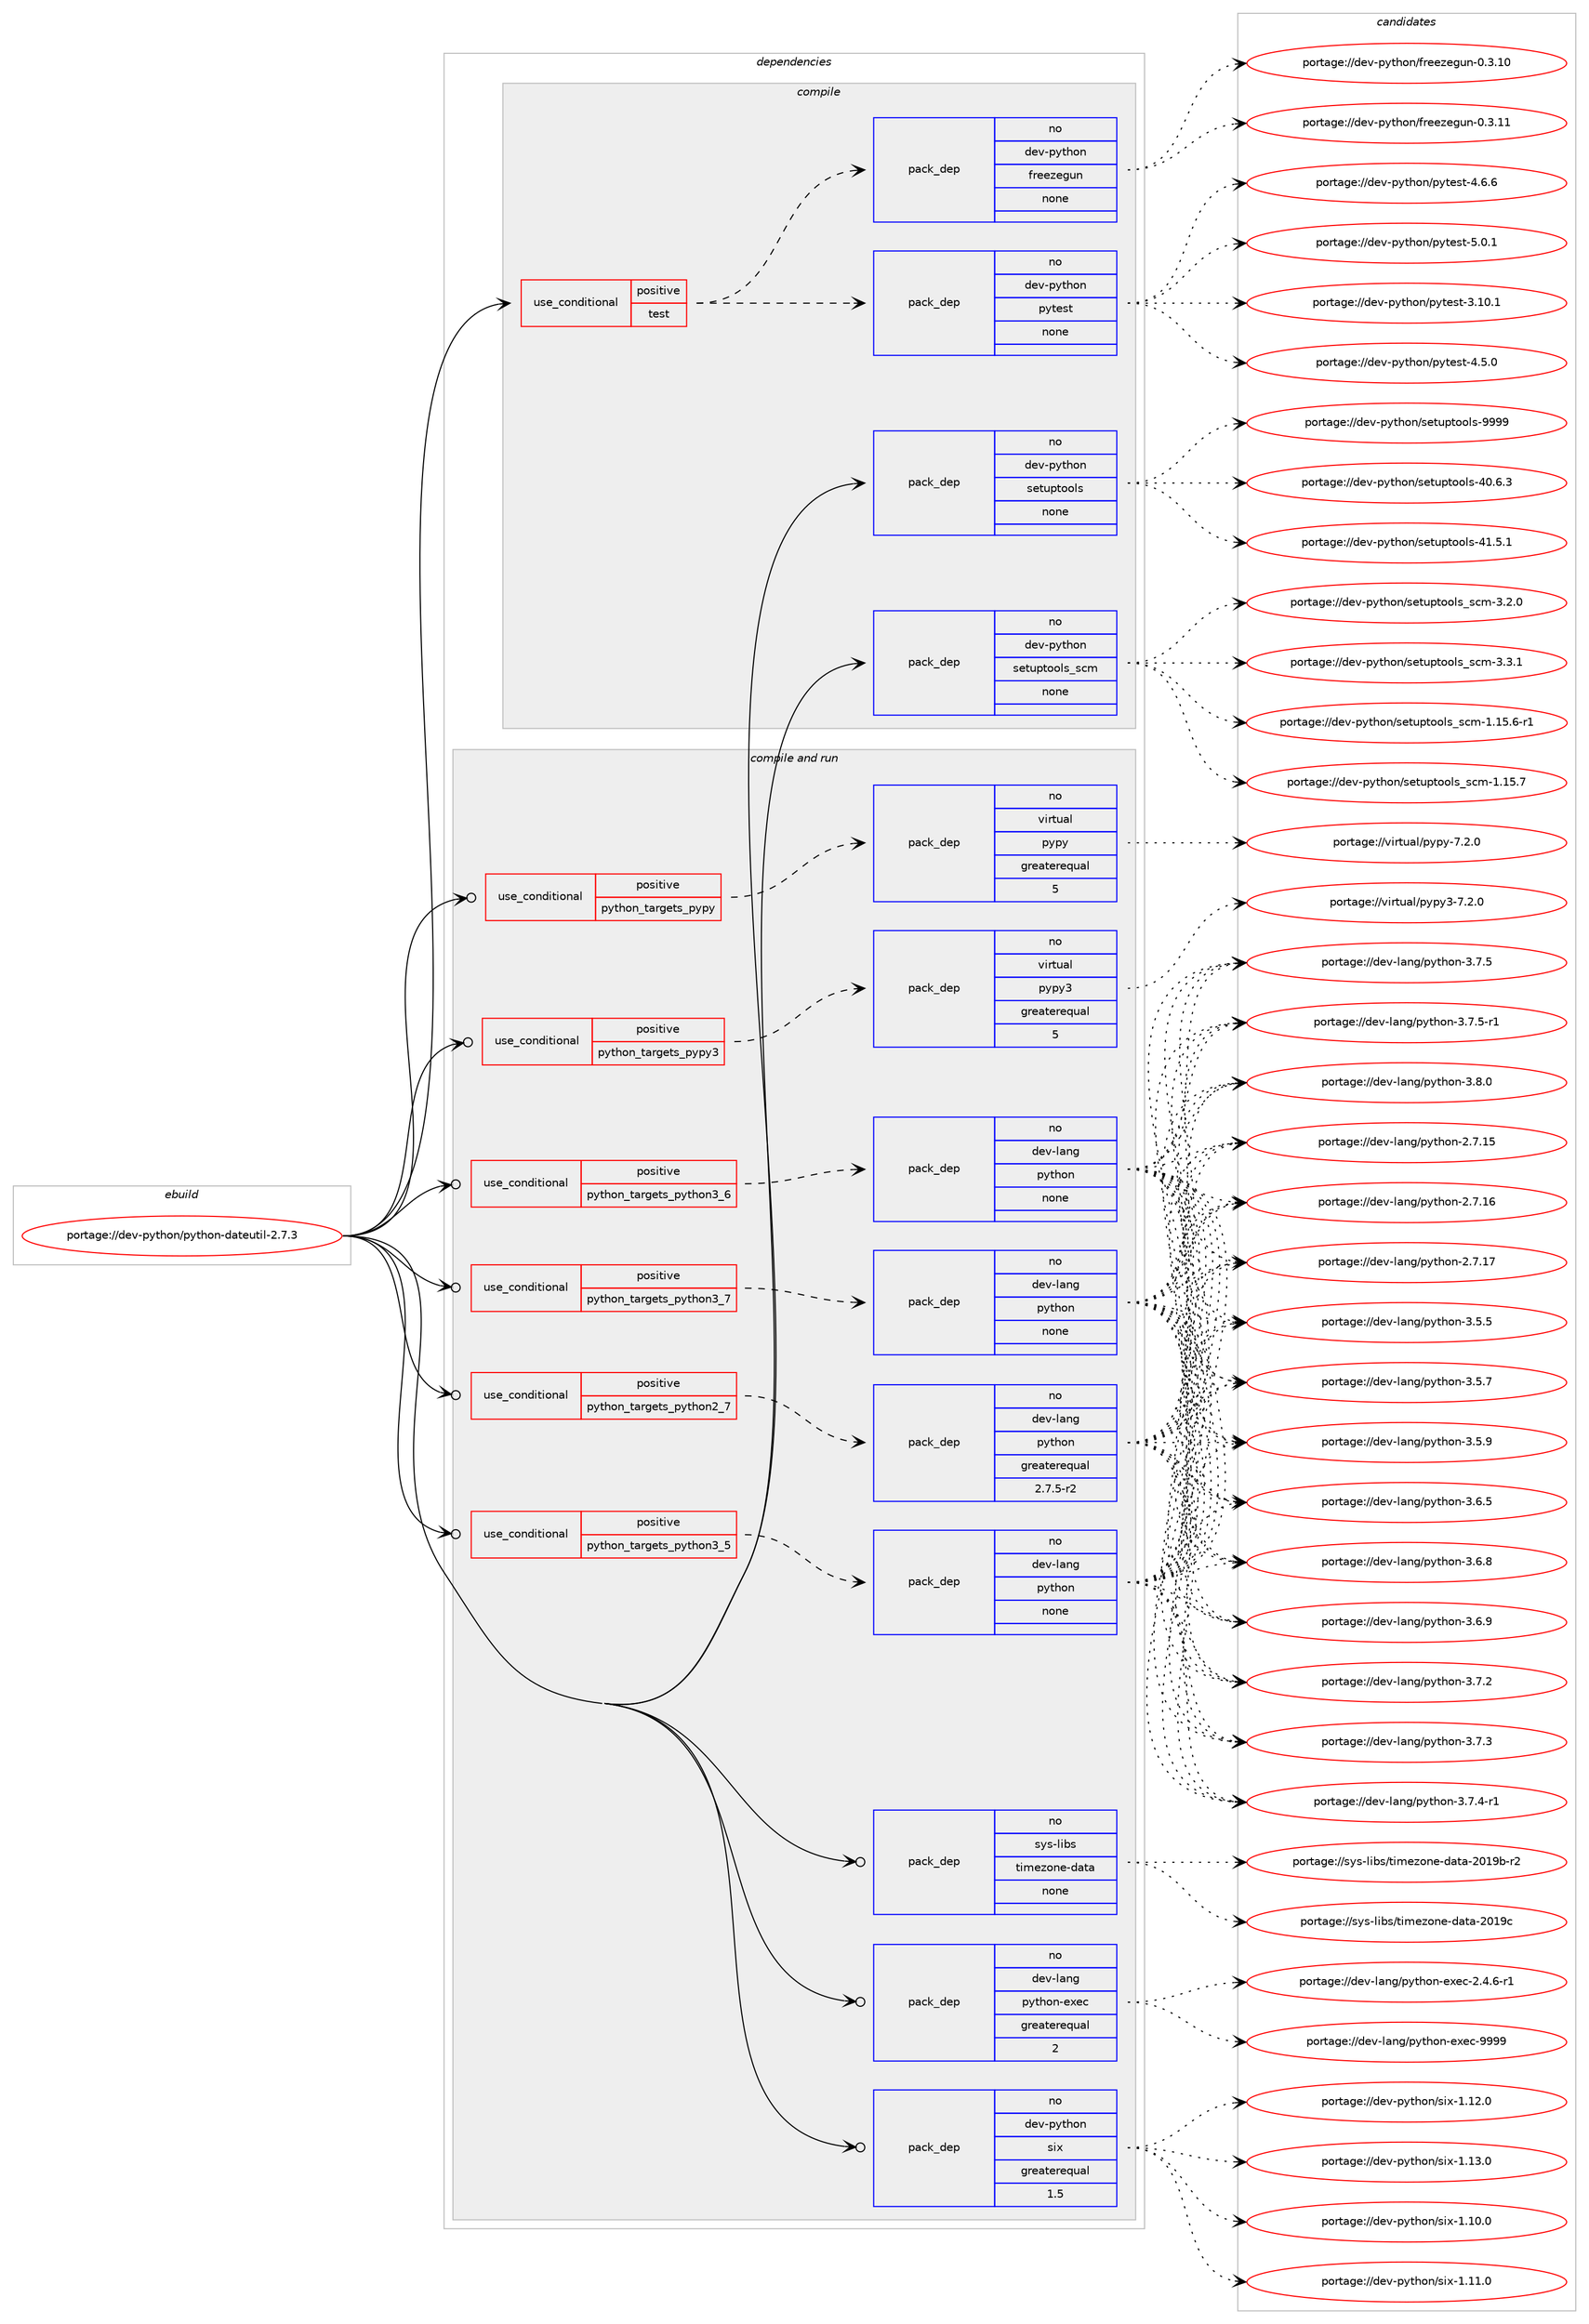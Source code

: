 digraph prolog {

# *************
# Graph options
# *************

newrank=true;
concentrate=true;
compound=true;
graph [rankdir=LR,fontname=Helvetica,fontsize=10,ranksep=1.5];#, ranksep=2.5, nodesep=0.2];
edge  [arrowhead=vee];
node  [fontname=Helvetica,fontsize=10];

# **********
# The ebuild
# **********

subgraph cluster_leftcol {
color=gray;
rank=same;
label=<<i>ebuild</i>>;
id [label="portage://dev-python/python-dateutil-2.7.3", color=red, width=4, href="../dev-python/python-dateutil-2.7.3.svg"];
}

# ****************
# The dependencies
# ****************

subgraph cluster_midcol {
color=gray;
label=<<i>dependencies</i>>;
subgraph cluster_compile {
fillcolor="#eeeeee";
style=filled;
label=<<i>compile</i>>;
subgraph cond36705 {
dependency165609 [label=<<TABLE BORDER="0" CELLBORDER="1" CELLSPACING="0" CELLPADDING="4"><TR><TD ROWSPAN="3" CELLPADDING="10">use_conditional</TD></TR><TR><TD>positive</TD></TR><TR><TD>test</TD></TR></TABLE>>, shape=none, color=red];
subgraph pack125512 {
dependency165610 [label=<<TABLE BORDER="0" CELLBORDER="1" CELLSPACING="0" CELLPADDING="4" WIDTH="220"><TR><TD ROWSPAN="6" CELLPADDING="30">pack_dep</TD></TR><TR><TD WIDTH="110">no</TD></TR><TR><TD>dev-python</TD></TR><TR><TD>pytest</TD></TR><TR><TD>none</TD></TR><TR><TD></TD></TR></TABLE>>, shape=none, color=blue];
}
dependency165609:e -> dependency165610:w [weight=20,style="dashed",arrowhead="vee"];
subgraph pack125513 {
dependency165611 [label=<<TABLE BORDER="0" CELLBORDER="1" CELLSPACING="0" CELLPADDING="4" WIDTH="220"><TR><TD ROWSPAN="6" CELLPADDING="30">pack_dep</TD></TR><TR><TD WIDTH="110">no</TD></TR><TR><TD>dev-python</TD></TR><TR><TD>freezegun</TD></TR><TR><TD>none</TD></TR><TR><TD></TD></TR></TABLE>>, shape=none, color=blue];
}
dependency165609:e -> dependency165611:w [weight=20,style="dashed",arrowhead="vee"];
}
id:e -> dependency165609:w [weight=20,style="solid",arrowhead="vee"];
subgraph pack125514 {
dependency165612 [label=<<TABLE BORDER="0" CELLBORDER="1" CELLSPACING="0" CELLPADDING="4" WIDTH="220"><TR><TD ROWSPAN="6" CELLPADDING="30">pack_dep</TD></TR><TR><TD WIDTH="110">no</TD></TR><TR><TD>dev-python</TD></TR><TR><TD>setuptools</TD></TR><TR><TD>none</TD></TR><TR><TD></TD></TR></TABLE>>, shape=none, color=blue];
}
id:e -> dependency165612:w [weight=20,style="solid",arrowhead="vee"];
subgraph pack125515 {
dependency165613 [label=<<TABLE BORDER="0" CELLBORDER="1" CELLSPACING="0" CELLPADDING="4" WIDTH="220"><TR><TD ROWSPAN="6" CELLPADDING="30">pack_dep</TD></TR><TR><TD WIDTH="110">no</TD></TR><TR><TD>dev-python</TD></TR><TR><TD>setuptools_scm</TD></TR><TR><TD>none</TD></TR><TR><TD></TD></TR></TABLE>>, shape=none, color=blue];
}
id:e -> dependency165613:w [weight=20,style="solid",arrowhead="vee"];
}
subgraph cluster_compileandrun {
fillcolor="#eeeeee";
style=filled;
label=<<i>compile and run</i>>;
subgraph cond36706 {
dependency165614 [label=<<TABLE BORDER="0" CELLBORDER="1" CELLSPACING="0" CELLPADDING="4"><TR><TD ROWSPAN="3" CELLPADDING="10">use_conditional</TD></TR><TR><TD>positive</TD></TR><TR><TD>python_targets_pypy</TD></TR></TABLE>>, shape=none, color=red];
subgraph pack125516 {
dependency165615 [label=<<TABLE BORDER="0" CELLBORDER="1" CELLSPACING="0" CELLPADDING="4" WIDTH="220"><TR><TD ROWSPAN="6" CELLPADDING="30">pack_dep</TD></TR><TR><TD WIDTH="110">no</TD></TR><TR><TD>virtual</TD></TR><TR><TD>pypy</TD></TR><TR><TD>greaterequal</TD></TR><TR><TD>5</TD></TR></TABLE>>, shape=none, color=blue];
}
dependency165614:e -> dependency165615:w [weight=20,style="dashed",arrowhead="vee"];
}
id:e -> dependency165614:w [weight=20,style="solid",arrowhead="odotvee"];
subgraph cond36707 {
dependency165616 [label=<<TABLE BORDER="0" CELLBORDER="1" CELLSPACING="0" CELLPADDING="4"><TR><TD ROWSPAN="3" CELLPADDING="10">use_conditional</TD></TR><TR><TD>positive</TD></TR><TR><TD>python_targets_pypy3</TD></TR></TABLE>>, shape=none, color=red];
subgraph pack125517 {
dependency165617 [label=<<TABLE BORDER="0" CELLBORDER="1" CELLSPACING="0" CELLPADDING="4" WIDTH="220"><TR><TD ROWSPAN="6" CELLPADDING="30">pack_dep</TD></TR><TR><TD WIDTH="110">no</TD></TR><TR><TD>virtual</TD></TR><TR><TD>pypy3</TD></TR><TR><TD>greaterequal</TD></TR><TR><TD>5</TD></TR></TABLE>>, shape=none, color=blue];
}
dependency165616:e -> dependency165617:w [weight=20,style="dashed",arrowhead="vee"];
}
id:e -> dependency165616:w [weight=20,style="solid",arrowhead="odotvee"];
subgraph cond36708 {
dependency165618 [label=<<TABLE BORDER="0" CELLBORDER="1" CELLSPACING="0" CELLPADDING="4"><TR><TD ROWSPAN="3" CELLPADDING="10">use_conditional</TD></TR><TR><TD>positive</TD></TR><TR><TD>python_targets_python2_7</TD></TR></TABLE>>, shape=none, color=red];
subgraph pack125518 {
dependency165619 [label=<<TABLE BORDER="0" CELLBORDER="1" CELLSPACING="0" CELLPADDING="4" WIDTH="220"><TR><TD ROWSPAN="6" CELLPADDING="30">pack_dep</TD></TR><TR><TD WIDTH="110">no</TD></TR><TR><TD>dev-lang</TD></TR><TR><TD>python</TD></TR><TR><TD>greaterequal</TD></TR><TR><TD>2.7.5-r2</TD></TR></TABLE>>, shape=none, color=blue];
}
dependency165618:e -> dependency165619:w [weight=20,style="dashed",arrowhead="vee"];
}
id:e -> dependency165618:w [weight=20,style="solid",arrowhead="odotvee"];
subgraph cond36709 {
dependency165620 [label=<<TABLE BORDER="0" CELLBORDER="1" CELLSPACING="0" CELLPADDING="4"><TR><TD ROWSPAN="3" CELLPADDING="10">use_conditional</TD></TR><TR><TD>positive</TD></TR><TR><TD>python_targets_python3_5</TD></TR></TABLE>>, shape=none, color=red];
subgraph pack125519 {
dependency165621 [label=<<TABLE BORDER="0" CELLBORDER="1" CELLSPACING="0" CELLPADDING="4" WIDTH="220"><TR><TD ROWSPAN="6" CELLPADDING="30">pack_dep</TD></TR><TR><TD WIDTH="110">no</TD></TR><TR><TD>dev-lang</TD></TR><TR><TD>python</TD></TR><TR><TD>none</TD></TR><TR><TD></TD></TR></TABLE>>, shape=none, color=blue];
}
dependency165620:e -> dependency165621:w [weight=20,style="dashed",arrowhead="vee"];
}
id:e -> dependency165620:w [weight=20,style="solid",arrowhead="odotvee"];
subgraph cond36710 {
dependency165622 [label=<<TABLE BORDER="0" CELLBORDER="1" CELLSPACING="0" CELLPADDING="4"><TR><TD ROWSPAN="3" CELLPADDING="10">use_conditional</TD></TR><TR><TD>positive</TD></TR><TR><TD>python_targets_python3_6</TD></TR></TABLE>>, shape=none, color=red];
subgraph pack125520 {
dependency165623 [label=<<TABLE BORDER="0" CELLBORDER="1" CELLSPACING="0" CELLPADDING="4" WIDTH="220"><TR><TD ROWSPAN="6" CELLPADDING="30">pack_dep</TD></TR><TR><TD WIDTH="110">no</TD></TR><TR><TD>dev-lang</TD></TR><TR><TD>python</TD></TR><TR><TD>none</TD></TR><TR><TD></TD></TR></TABLE>>, shape=none, color=blue];
}
dependency165622:e -> dependency165623:w [weight=20,style="dashed",arrowhead="vee"];
}
id:e -> dependency165622:w [weight=20,style="solid",arrowhead="odotvee"];
subgraph cond36711 {
dependency165624 [label=<<TABLE BORDER="0" CELLBORDER="1" CELLSPACING="0" CELLPADDING="4"><TR><TD ROWSPAN="3" CELLPADDING="10">use_conditional</TD></TR><TR><TD>positive</TD></TR><TR><TD>python_targets_python3_7</TD></TR></TABLE>>, shape=none, color=red];
subgraph pack125521 {
dependency165625 [label=<<TABLE BORDER="0" CELLBORDER="1" CELLSPACING="0" CELLPADDING="4" WIDTH="220"><TR><TD ROWSPAN="6" CELLPADDING="30">pack_dep</TD></TR><TR><TD WIDTH="110">no</TD></TR><TR><TD>dev-lang</TD></TR><TR><TD>python</TD></TR><TR><TD>none</TD></TR><TR><TD></TD></TR></TABLE>>, shape=none, color=blue];
}
dependency165624:e -> dependency165625:w [weight=20,style="dashed",arrowhead="vee"];
}
id:e -> dependency165624:w [weight=20,style="solid",arrowhead="odotvee"];
subgraph pack125522 {
dependency165626 [label=<<TABLE BORDER="0" CELLBORDER="1" CELLSPACING="0" CELLPADDING="4" WIDTH="220"><TR><TD ROWSPAN="6" CELLPADDING="30">pack_dep</TD></TR><TR><TD WIDTH="110">no</TD></TR><TR><TD>dev-lang</TD></TR><TR><TD>python-exec</TD></TR><TR><TD>greaterequal</TD></TR><TR><TD>2</TD></TR></TABLE>>, shape=none, color=blue];
}
id:e -> dependency165626:w [weight=20,style="solid",arrowhead="odotvee"];
subgraph pack125523 {
dependency165627 [label=<<TABLE BORDER="0" CELLBORDER="1" CELLSPACING="0" CELLPADDING="4" WIDTH="220"><TR><TD ROWSPAN="6" CELLPADDING="30">pack_dep</TD></TR><TR><TD WIDTH="110">no</TD></TR><TR><TD>dev-python</TD></TR><TR><TD>six</TD></TR><TR><TD>greaterequal</TD></TR><TR><TD>1.5</TD></TR></TABLE>>, shape=none, color=blue];
}
id:e -> dependency165627:w [weight=20,style="solid",arrowhead="odotvee"];
subgraph pack125524 {
dependency165628 [label=<<TABLE BORDER="0" CELLBORDER="1" CELLSPACING="0" CELLPADDING="4" WIDTH="220"><TR><TD ROWSPAN="6" CELLPADDING="30">pack_dep</TD></TR><TR><TD WIDTH="110">no</TD></TR><TR><TD>sys-libs</TD></TR><TR><TD>timezone-data</TD></TR><TR><TD>none</TD></TR><TR><TD></TD></TR></TABLE>>, shape=none, color=blue];
}
id:e -> dependency165628:w [weight=20,style="solid",arrowhead="odotvee"];
}
subgraph cluster_run {
fillcolor="#eeeeee";
style=filled;
label=<<i>run</i>>;
}
}

# **************
# The candidates
# **************

subgraph cluster_choices {
rank=same;
color=gray;
label=<<i>candidates</i>>;

subgraph choice125512 {
color=black;
nodesep=1;
choiceportage100101118451121211161041111104711212111610111511645514649484649 [label="portage://dev-python/pytest-3.10.1", color=red, width=4,href="../dev-python/pytest-3.10.1.svg"];
choiceportage1001011184511212111610411111047112121116101115116455246534648 [label="portage://dev-python/pytest-4.5.0", color=red, width=4,href="../dev-python/pytest-4.5.0.svg"];
choiceportage1001011184511212111610411111047112121116101115116455246544654 [label="portage://dev-python/pytest-4.6.6", color=red, width=4,href="../dev-python/pytest-4.6.6.svg"];
choiceportage1001011184511212111610411111047112121116101115116455346484649 [label="portage://dev-python/pytest-5.0.1", color=red, width=4,href="../dev-python/pytest-5.0.1.svg"];
dependency165610:e -> choiceportage100101118451121211161041111104711212111610111511645514649484649:w [style=dotted,weight="100"];
dependency165610:e -> choiceportage1001011184511212111610411111047112121116101115116455246534648:w [style=dotted,weight="100"];
dependency165610:e -> choiceportage1001011184511212111610411111047112121116101115116455246544654:w [style=dotted,weight="100"];
dependency165610:e -> choiceportage1001011184511212111610411111047112121116101115116455346484649:w [style=dotted,weight="100"];
}
subgraph choice125513 {
color=black;
nodesep=1;
choiceportage100101118451121211161041111104710211410110112210110311711045484651464948 [label="portage://dev-python/freezegun-0.3.10", color=red, width=4,href="../dev-python/freezegun-0.3.10.svg"];
choiceportage100101118451121211161041111104710211410110112210110311711045484651464949 [label="portage://dev-python/freezegun-0.3.11", color=red, width=4,href="../dev-python/freezegun-0.3.11.svg"];
dependency165611:e -> choiceportage100101118451121211161041111104710211410110112210110311711045484651464948:w [style=dotted,weight="100"];
dependency165611:e -> choiceportage100101118451121211161041111104710211410110112210110311711045484651464949:w [style=dotted,weight="100"];
}
subgraph choice125514 {
color=black;
nodesep=1;
choiceportage100101118451121211161041111104711510111611711211611111110811545524846544651 [label="portage://dev-python/setuptools-40.6.3", color=red, width=4,href="../dev-python/setuptools-40.6.3.svg"];
choiceportage100101118451121211161041111104711510111611711211611111110811545524946534649 [label="portage://dev-python/setuptools-41.5.1", color=red, width=4,href="../dev-python/setuptools-41.5.1.svg"];
choiceportage10010111845112121116104111110471151011161171121161111111081154557575757 [label="portage://dev-python/setuptools-9999", color=red, width=4,href="../dev-python/setuptools-9999.svg"];
dependency165612:e -> choiceportage100101118451121211161041111104711510111611711211611111110811545524846544651:w [style=dotted,weight="100"];
dependency165612:e -> choiceportage100101118451121211161041111104711510111611711211611111110811545524946534649:w [style=dotted,weight="100"];
dependency165612:e -> choiceportage10010111845112121116104111110471151011161171121161111111081154557575757:w [style=dotted,weight="100"];
}
subgraph choice125515 {
color=black;
nodesep=1;
choiceportage10010111845112121116104111110471151011161171121161111111081159511599109454946495346544511449 [label="portage://dev-python/setuptools_scm-1.15.6-r1", color=red, width=4,href="../dev-python/setuptools_scm-1.15.6-r1.svg"];
choiceportage1001011184511212111610411111047115101116117112116111111108115951159910945494649534655 [label="portage://dev-python/setuptools_scm-1.15.7", color=red, width=4,href="../dev-python/setuptools_scm-1.15.7.svg"];
choiceportage10010111845112121116104111110471151011161171121161111111081159511599109455146504648 [label="portage://dev-python/setuptools_scm-3.2.0", color=red, width=4,href="../dev-python/setuptools_scm-3.2.0.svg"];
choiceportage10010111845112121116104111110471151011161171121161111111081159511599109455146514649 [label="portage://dev-python/setuptools_scm-3.3.1", color=red, width=4,href="../dev-python/setuptools_scm-3.3.1.svg"];
dependency165613:e -> choiceportage10010111845112121116104111110471151011161171121161111111081159511599109454946495346544511449:w [style=dotted,weight="100"];
dependency165613:e -> choiceportage1001011184511212111610411111047115101116117112116111111108115951159910945494649534655:w [style=dotted,weight="100"];
dependency165613:e -> choiceportage10010111845112121116104111110471151011161171121161111111081159511599109455146504648:w [style=dotted,weight="100"];
dependency165613:e -> choiceportage10010111845112121116104111110471151011161171121161111111081159511599109455146514649:w [style=dotted,weight="100"];
}
subgraph choice125516 {
color=black;
nodesep=1;
choiceportage1181051141161179710847112121112121455546504648 [label="portage://virtual/pypy-7.2.0", color=red, width=4,href="../virtual/pypy-7.2.0.svg"];
dependency165615:e -> choiceportage1181051141161179710847112121112121455546504648:w [style=dotted,weight="100"];
}
subgraph choice125517 {
color=black;
nodesep=1;
choiceportage118105114116117971084711212111212151455546504648 [label="portage://virtual/pypy3-7.2.0", color=red, width=4,href="../virtual/pypy3-7.2.0.svg"];
dependency165617:e -> choiceportage118105114116117971084711212111212151455546504648:w [style=dotted,weight="100"];
}
subgraph choice125518 {
color=black;
nodesep=1;
choiceportage10010111845108971101034711212111610411111045504655464953 [label="portage://dev-lang/python-2.7.15", color=red, width=4,href="../dev-lang/python-2.7.15.svg"];
choiceportage10010111845108971101034711212111610411111045504655464954 [label="portage://dev-lang/python-2.7.16", color=red, width=4,href="../dev-lang/python-2.7.16.svg"];
choiceportage10010111845108971101034711212111610411111045504655464955 [label="portage://dev-lang/python-2.7.17", color=red, width=4,href="../dev-lang/python-2.7.17.svg"];
choiceportage100101118451089711010347112121116104111110455146534653 [label="portage://dev-lang/python-3.5.5", color=red, width=4,href="../dev-lang/python-3.5.5.svg"];
choiceportage100101118451089711010347112121116104111110455146534655 [label="portage://dev-lang/python-3.5.7", color=red, width=4,href="../dev-lang/python-3.5.7.svg"];
choiceportage100101118451089711010347112121116104111110455146534657 [label="portage://dev-lang/python-3.5.9", color=red, width=4,href="../dev-lang/python-3.5.9.svg"];
choiceportage100101118451089711010347112121116104111110455146544653 [label="portage://dev-lang/python-3.6.5", color=red, width=4,href="../dev-lang/python-3.6.5.svg"];
choiceportage100101118451089711010347112121116104111110455146544656 [label="portage://dev-lang/python-3.6.8", color=red, width=4,href="../dev-lang/python-3.6.8.svg"];
choiceportage100101118451089711010347112121116104111110455146544657 [label="portage://dev-lang/python-3.6.9", color=red, width=4,href="../dev-lang/python-3.6.9.svg"];
choiceportage100101118451089711010347112121116104111110455146554650 [label="portage://dev-lang/python-3.7.2", color=red, width=4,href="../dev-lang/python-3.7.2.svg"];
choiceportage100101118451089711010347112121116104111110455146554651 [label="portage://dev-lang/python-3.7.3", color=red, width=4,href="../dev-lang/python-3.7.3.svg"];
choiceportage1001011184510897110103471121211161041111104551465546524511449 [label="portage://dev-lang/python-3.7.4-r1", color=red, width=4,href="../dev-lang/python-3.7.4-r1.svg"];
choiceportage100101118451089711010347112121116104111110455146554653 [label="portage://dev-lang/python-3.7.5", color=red, width=4,href="../dev-lang/python-3.7.5.svg"];
choiceportage1001011184510897110103471121211161041111104551465546534511449 [label="portage://dev-lang/python-3.7.5-r1", color=red, width=4,href="../dev-lang/python-3.7.5-r1.svg"];
choiceportage100101118451089711010347112121116104111110455146564648 [label="portage://dev-lang/python-3.8.0", color=red, width=4,href="../dev-lang/python-3.8.0.svg"];
dependency165619:e -> choiceportage10010111845108971101034711212111610411111045504655464953:w [style=dotted,weight="100"];
dependency165619:e -> choiceportage10010111845108971101034711212111610411111045504655464954:w [style=dotted,weight="100"];
dependency165619:e -> choiceportage10010111845108971101034711212111610411111045504655464955:w [style=dotted,weight="100"];
dependency165619:e -> choiceportage100101118451089711010347112121116104111110455146534653:w [style=dotted,weight="100"];
dependency165619:e -> choiceportage100101118451089711010347112121116104111110455146534655:w [style=dotted,weight="100"];
dependency165619:e -> choiceportage100101118451089711010347112121116104111110455146534657:w [style=dotted,weight="100"];
dependency165619:e -> choiceportage100101118451089711010347112121116104111110455146544653:w [style=dotted,weight="100"];
dependency165619:e -> choiceportage100101118451089711010347112121116104111110455146544656:w [style=dotted,weight="100"];
dependency165619:e -> choiceportage100101118451089711010347112121116104111110455146544657:w [style=dotted,weight="100"];
dependency165619:e -> choiceportage100101118451089711010347112121116104111110455146554650:w [style=dotted,weight="100"];
dependency165619:e -> choiceportage100101118451089711010347112121116104111110455146554651:w [style=dotted,weight="100"];
dependency165619:e -> choiceportage1001011184510897110103471121211161041111104551465546524511449:w [style=dotted,weight="100"];
dependency165619:e -> choiceportage100101118451089711010347112121116104111110455146554653:w [style=dotted,weight="100"];
dependency165619:e -> choiceportage1001011184510897110103471121211161041111104551465546534511449:w [style=dotted,weight="100"];
dependency165619:e -> choiceportage100101118451089711010347112121116104111110455146564648:w [style=dotted,weight="100"];
}
subgraph choice125519 {
color=black;
nodesep=1;
choiceportage10010111845108971101034711212111610411111045504655464953 [label="portage://dev-lang/python-2.7.15", color=red, width=4,href="../dev-lang/python-2.7.15.svg"];
choiceportage10010111845108971101034711212111610411111045504655464954 [label="portage://dev-lang/python-2.7.16", color=red, width=4,href="../dev-lang/python-2.7.16.svg"];
choiceportage10010111845108971101034711212111610411111045504655464955 [label="portage://dev-lang/python-2.7.17", color=red, width=4,href="../dev-lang/python-2.7.17.svg"];
choiceportage100101118451089711010347112121116104111110455146534653 [label="portage://dev-lang/python-3.5.5", color=red, width=4,href="../dev-lang/python-3.5.5.svg"];
choiceportage100101118451089711010347112121116104111110455146534655 [label="portage://dev-lang/python-3.5.7", color=red, width=4,href="../dev-lang/python-3.5.7.svg"];
choiceportage100101118451089711010347112121116104111110455146534657 [label="portage://dev-lang/python-3.5.9", color=red, width=4,href="../dev-lang/python-3.5.9.svg"];
choiceportage100101118451089711010347112121116104111110455146544653 [label="portage://dev-lang/python-3.6.5", color=red, width=4,href="../dev-lang/python-3.6.5.svg"];
choiceportage100101118451089711010347112121116104111110455146544656 [label="portage://dev-lang/python-3.6.8", color=red, width=4,href="../dev-lang/python-3.6.8.svg"];
choiceportage100101118451089711010347112121116104111110455146544657 [label="portage://dev-lang/python-3.6.9", color=red, width=4,href="../dev-lang/python-3.6.9.svg"];
choiceportage100101118451089711010347112121116104111110455146554650 [label="portage://dev-lang/python-3.7.2", color=red, width=4,href="../dev-lang/python-3.7.2.svg"];
choiceportage100101118451089711010347112121116104111110455146554651 [label="portage://dev-lang/python-3.7.3", color=red, width=4,href="../dev-lang/python-3.7.3.svg"];
choiceportage1001011184510897110103471121211161041111104551465546524511449 [label="portage://dev-lang/python-3.7.4-r1", color=red, width=4,href="../dev-lang/python-3.7.4-r1.svg"];
choiceportage100101118451089711010347112121116104111110455146554653 [label="portage://dev-lang/python-3.7.5", color=red, width=4,href="../dev-lang/python-3.7.5.svg"];
choiceportage1001011184510897110103471121211161041111104551465546534511449 [label="portage://dev-lang/python-3.7.5-r1", color=red, width=4,href="../dev-lang/python-3.7.5-r1.svg"];
choiceportage100101118451089711010347112121116104111110455146564648 [label="portage://dev-lang/python-3.8.0", color=red, width=4,href="../dev-lang/python-3.8.0.svg"];
dependency165621:e -> choiceportage10010111845108971101034711212111610411111045504655464953:w [style=dotted,weight="100"];
dependency165621:e -> choiceportage10010111845108971101034711212111610411111045504655464954:w [style=dotted,weight="100"];
dependency165621:e -> choiceportage10010111845108971101034711212111610411111045504655464955:w [style=dotted,weight="100"];
dependency165621:e -> choiceportage100101118451089711010347112121116104111110455146534653:w [style=dotted,weight="100"];
dependency165621:e -> choiceportage100101118451089711010347112121116104111110455146534655:w [style=dotted,weight="100"];
dependency165621:e -> choiceportage100101118451089711010347112121116104111110455146534657:w [style=dotted,weight="100"];
dependency165621:e -> choiceportage100101118451089711010347112121116104111110455146544653:w [style=dotted,weight="100"];
dependency165621:e -> choiceportage100101118451089711010347112121116104111110455146544656:w [style=dotted,weight="100"];
dependency165621:e -> choiceportage100101118451089711010347112121116104111110455146544657:w [style=dotted,weight="100"];
dependency165621:e -> choiceportage100101118451089711010347112121116104111110455146554650:w [style=dotted,weight="100"];
dependency165621:e -> choiceportage100101118451089711010347112121116104111110455146554651:w [style=dotted,weight="100"];
dependency165621:e -> choiceportage1001011184510897110103471121211161041111104551465546524511449:w [style=dotted,weight="100"];
dependency165621:e -> choiceportage100101118451089711010347112121116104111110455146554653:w [style=dotted,weight="100"];
dependency165621:e -> choiceportage1001011184510897110103471121211161041111104551465546534511449:w [style=dotted,weight="100"];
dependency165621:e -> choiceportage100101118451089711010347112121116104111110455146564648:w [style=dotted,weight="100"];
}
subgraph choice125520 {
color=black;
nodesep=1;
choiceportage10010111845108971101034711212111610411111045504655464953 [label="portage://dev-lang/python-2.7.15", color=red, width=4,href="../dev-lang/python-2.7.15.svg"];
choiceportage10010111845108971101034711212111610411111045504655464954 [label="portage://dev-lang/python-2.7.16", color=red, width=4,href="../dev-lang/python-2.7.16.svg"];
choiceportage10010111845108971101034711212111610411111045504655464955 [label="portage://dev-lang/python-2.7.17", color=red, width=4,href="../dev-lang/python-2.7.17.svg"];
choiceportage100101118451089711010347112121116104111110455146534653 [label="portage://dev-lang/python-3.5.5", color=red, width=4,href="../dev-lang/python-3.5.5.svg"];
choiceportage100101118451089711010347112121116104111110455146534655 [label="portage://dev-lang/python-3.5.7", color=red, width=4,href="../dev-lang/python-3.5.7.svg"];
choiceportage100101118451089711010347112121116104111110455146534657 [label="portage://dev-lang/python-3.5.9", color=red, width=4,href="../dev-lang/python-3.5.9.svg"];
choiceportage100101118451089711010347112121116104111110455146544653 [label="portage://dev-lang/python-3.6.5", color=red, width=4,href="../dev-lang/python-3.6.5.svg"];
choiceportage100101118451089711010347112121116104111110455146544656 [label="portage://dev-lang/python-3.6.8", color=red, width=4,href="../dev-lang/python-3.6.8.svg"];
choiceportage100101118451089711010347112121116104111110455146544657 [label="portage://dev-lang/python-3.6.9", color=red, width=4,href="../dev-lang/python-3.6.9.svg"];
choiceportage100101118451089711010347112121116104111110455146554650 [label="portage://dev-lang/python-3.7.2", color=red, width=4,href="../dev-lang/python-3.7.2.svg"];
choiceportage100101118451089711010347112121116104111110455146554651 [label="portage://dev-lang/python-3.7.3", color=red, width=4,href="../dev-lang/python-3.7.3.svg"];
choiceportage1001011184510897110103471121211161041111104551465546524511449 [label="portage://dev-lang/python-3.7.4-r1", color=red, width=4,href="../dev-lang/python-3.7.4-r1.svg"];
choiceportage100101118451089711010347112121116104111110455146554653 [label="portage://dev-lang/python-3.7.5", color=red, width=4,href="../dev-lang/python-3.7.5.svg"];
choiceportage1001011184510897110103471121211161041111104551465546534511449 [label="portage://dev-lang/python-3.7.5-r1", color=red, width=4,href="../dev-lang/python-3.7.5-r1.svg"];
choiceportage100101118451089711010347112121116104111110455146564648 [label="portage://dev-lang/python-3.8.0", color=red, width=4,href="../dev-lang/python-3.8.0.svg"];
dependency165623:e -> choiceportage10010111845108971101034711212111610411111045504655464953:w [style=dotted,weight="100"];
dependency165623:e -> choiceportage10010111845108971101034711212111610411111045504655464954:w [style=dotted,weight="100"];
dependency165623:e -> choiceportage10010111845108971101034711212111610411111045504655464955:w [style=dotted,weight="100"];
dependency165623:e -> choiceportage100101118451089711010347112121116104111110455146534653:w [style=dotted,weight="100"];
dependency165623:e -> choiceportage100101118451089711010347112121116104111110455146534655:w [style=dotted,weight="100"];
dependency165623:e -> choiceportage100101118451089711010347112121116104111110455146534657:w [style=dotted,weight="100"];
dependency165623:e -> choiceportage100101118451089711010347112121116104111110455146544653:w [style=dotted,weight="100"];
dependency165623:e -> choiceportage100101118451089711010347112121116104111110455146544656:w [style=dotted,weight="100"];
dependency165623:e -> choiceportage100101118451089711010347112121116104111110455146544657:w [style=dotted,weight="100"];
dependency165623:e -> choiceportage100101118451089711010347112121116104111110455146554650:w [style=dotted,weight="100"];
dependency165623:e -> choiceportage100101118451089711010347112121116104111110455146554651:w [style=dotted,weight="100"];
dependency165623:e -> choiceportage1001011184510897110103471121211161041111104551465546524511449:w [style=dotted,weight="100"];
dependency165623:e -> choiceportage100101118451089711010347112121116104111110455146554653:w [style=dotted,weight="100"];
dependency165623:e -> choiceportage1001011184510897110103471121211161041111104551465546534511449:w [style=dotted,weight="100"];
dependency165623:e -> choiceportage100101118451089711010347112121116104111110455146564648:w [style=dotted,weight="100"];
}
subgraph choice125521 {
color=black;
nodesep=1;
choiceportage10010111845108971101034711212111610411111045504655464953 [label="portage://dev-lang/python-2.7.15", color=red, width=4,href="../dev-lang/python-2.7.15.svg"];
choiceportage10010111845108971101034711212111610411111045504655464954 [label="portage://dev-lang/python-2.7.16", color=red, width=4,href="../dev-lang/python-2.7.16.svg"];
choiceportage10010111845108971101034711212111610411111045504655464955 [label="portage://dev-lang/python-2.7.17", color=red, width=4,href="../dev-lang/python-2.7.17.svg"];
choiceportage100101118451089711010347112121116104111110455146534653 [label="portage://dev-lang/python-3.5.5", color=red, width=4,href="../dev-lang/python-3.5.5.svg"];
choiceportage100101118451089711010347112121116104111110455146534655 [label="portage://dev-lang/python-3.5.7", color=red, width=4,href="../dev-lang/python-3.5.7.svg"];
choiceportage100101118451089711010347112121116104111110455146534657 [label="portage://dev-lang/python-3.5.9", color=red, width=4,href="../dev-lang/python-3.5.9.svg"];
choiceportage100101118451089711010347112121116104111110455146544653 [label="portage://dev-lang/python-3.6.5", color=red, width=4,href="../dev-lang/python-3.6.5.svg"];
choiceportage100101118451089711010347112121116104111110455146544656 [label="portage://dev-lang/python-3.6.8", color=red, width=4,href="../dev-lang/python-3.6.8.svg"];
choiceportage100101118451089711010347112121116104111110455146544657 [label="portage://dev-lang/python-3.6.9", color=red, width=4,href="../dev-lang/python-3.6.9.svg"];
choiceportage100101118451089711010347112121116104111110455146554650 [label="portage://dev-lang/python-3.7.2", color=red, width=4,href="../dev-lang/python-3.7.2.svg"];
choiceportage100101118451089711010347112121116104111110455146554651 [label="portage://dev-lang/python-3.7.3", color=red, width=4,href="../dev-lang/python-3.7.3.svg"];
choiceportage1001011184510897110103471121211161041111104551465546524511449 [label="portage://dev-lang/python-3.7.4-r1", color=red, width=4,href="../dev-lang/python-3.7.4-r1.svg"];
choiceportage100101118451089711010347112121116104111110455146554653 [label="portage://dev-lang/python-3.7.5", color=red, width=4,href="../dev-lang/python-3.7.5.svg"];
choiceportage1001011184510897110103471121211161041111104551465546534511449 [label="portage://dev-lang/python-3.7.5-r1", color=red, width=4,href="../dev-lang/python-3.7.5-r1.svg"];
choiceportage100101118451089711010347112121116104111110455146564648 [label="portage://dev-lang/python-3.8.0", color=red, width=4,href="../dev-lang/python-3.8.0.svg"];
dependency165625:e -> choiceportage10010111845108971101034711212111610411111045504655464953:w [style=dotted,weight="100"];
dependency165625:e -> choiceportage10010111845108971101034711212111610411111045504655464954:w [style=dotted,weight="100"];
dependency165625:e -> choiceportage10010111845108971101034711212111610411111045504655464955:w [style=dotted,weight="100"];
dependency165625:e -> choiceportage100101118451089711010347112121116104111110455146534653:w [style=dotted,weight="100"];
dependency165625:e -> choiceportage100101118451089711010347112121116104111110455146534655:w [style=dotted,weight="100"];
dependency165625:e -> choiceportage100101118451089711010347112121116104111110455146534657:w [style=dotted,weight="100"];
dependency165625:e -> choiceportage100101118451089711010347112121116104111110455146544653:w [style=dotted,weight="100"];
dependency165625:e -> choiceportage100101118451089711010347112121116104111110455146544656:w [style=dotted,weight="100"];
dependency165625:e -> choiceportage100101118451089711010347112121116104111110455146544657:w [style=dotted,weight="100"];
dependency165625:e -> choiceportage100101118451089711010347112121116104111110455146554650:w [style=dotted,weight="100"];
dependency165625:e -> choiceportage100101118451089711010347112121116104111110455146554651:w [style=dotted,weight="100"];
dependency165625:e -> choiceportage1001011184510897110103471121211161041111104551465546524511449:w [style=dotted,weight="100"];
dependency165625:e -> choiceportage100101118451089711010347112121116104111110455146554653:w [style=dotted,weight="100"];
dependency165625:e -> choiceportage1001011184510897110103471121211161041111104551465546534511449:w [style=dotted,weight="100"];
dependency165625:e -> choiceportage100101118451089711010347112121116104111110455146564648:w [style=dotted,weight="100"];
}
subgraph choice125522 {
color=black;
nodesep=1;
choiceportage10010111845108971101034711212111610411111045101120101994550465246544511449 [label="portage://dev-lang/python-exec-2.4.6-r1", color=red, width=4,href="../dev-lang/python-exec-2.4.6-r1.svg"];
choiceportage10010111845108971101034711212111610411111045101120101994557575757 [label="portage://dev-lang/python-exec-9999", color=red, width=4,href="../dev-lang/python-exec-9999.svg"];
dependency165626:e -> choiceportage10010111845108971101034711212111610411111045101120101994550465246544511449:w [style=dotted,weight="100"];
dependency165626:e -> choiceportage10010111845108971101034711212111610411111045101120101994557575757:w [style=dotted,weight="100"];
}
subgraph choice125523 {
color=black;
nodesep=1;
choiceportage100101118451121211161041111104711510512045494649484648 [label="portage://dev-python/six-1.10.0", color=red, width=4,href="../dev-python/six-1.10.0.svg"];
choiceportage100101118451121211161041111104711510512045494649494648 [label="portage://dev-python/six-1.11.0", color=red, width=4,href="../dev-python/six-1.11.0.svg"];
choiceportage100101118451121211161041111104711510512045494649504648 [label="portage://dev-python/six-1.12.0", color=red, width=4,href="../dev-python/six-1.12.0.svg"];
choiceportage100101118451121211161041111104711510512045494649514648 [label="portage://dev-python/six-1.13.0", color=red, width=4,href="../dev-python/six-1.13.0.svg"];
dependency165627:e -> choiceportage100101118451121211161041111104711510512045494649484648:w [style=dotted,weight="100"];
dependency165627:e -> choiceportage100101118451121211161041111104711510512045494649494648:w [style=dotted,weight="100"];
dependency165627:e -> choiceportage100101118451121211161041111104711510512045494649504648:w [style=dotted,weight="100"];
dependency165627:e -> choiceportage100101118451121211161041111104711510512045494649514648:w [style=dotted,weight="100"];
}
subgraph choice125524 {
color=black;
nodesep=1;
choiceportage1151211154510810598115471161051091011221111101014510097116974550484957984511450 [label="portage://sys-libs/timezone-data-2019b-r2", color=red, width=4,href="../sys-libs/timezone-data-2019b-r2.svg"];
choiceportage115121115451081059811547116105109101122111110101451009711697455048495799 [label="portage://sys-libs/timezone-data-2019c", color=red, width=4,href="../sys-libs/timezone-data-2019c.svg"];
dependency165628:e -> choiceportage1151211154510810598115471161051091011221111101014510097116974550484957984511450:w [style=dotted,weight="100"];
dependency165628:e -> choiceportage115121115451081059811547116105109101122111110101451009711697455048495799:w [style=dotted,weight="100"];
}
}

}
